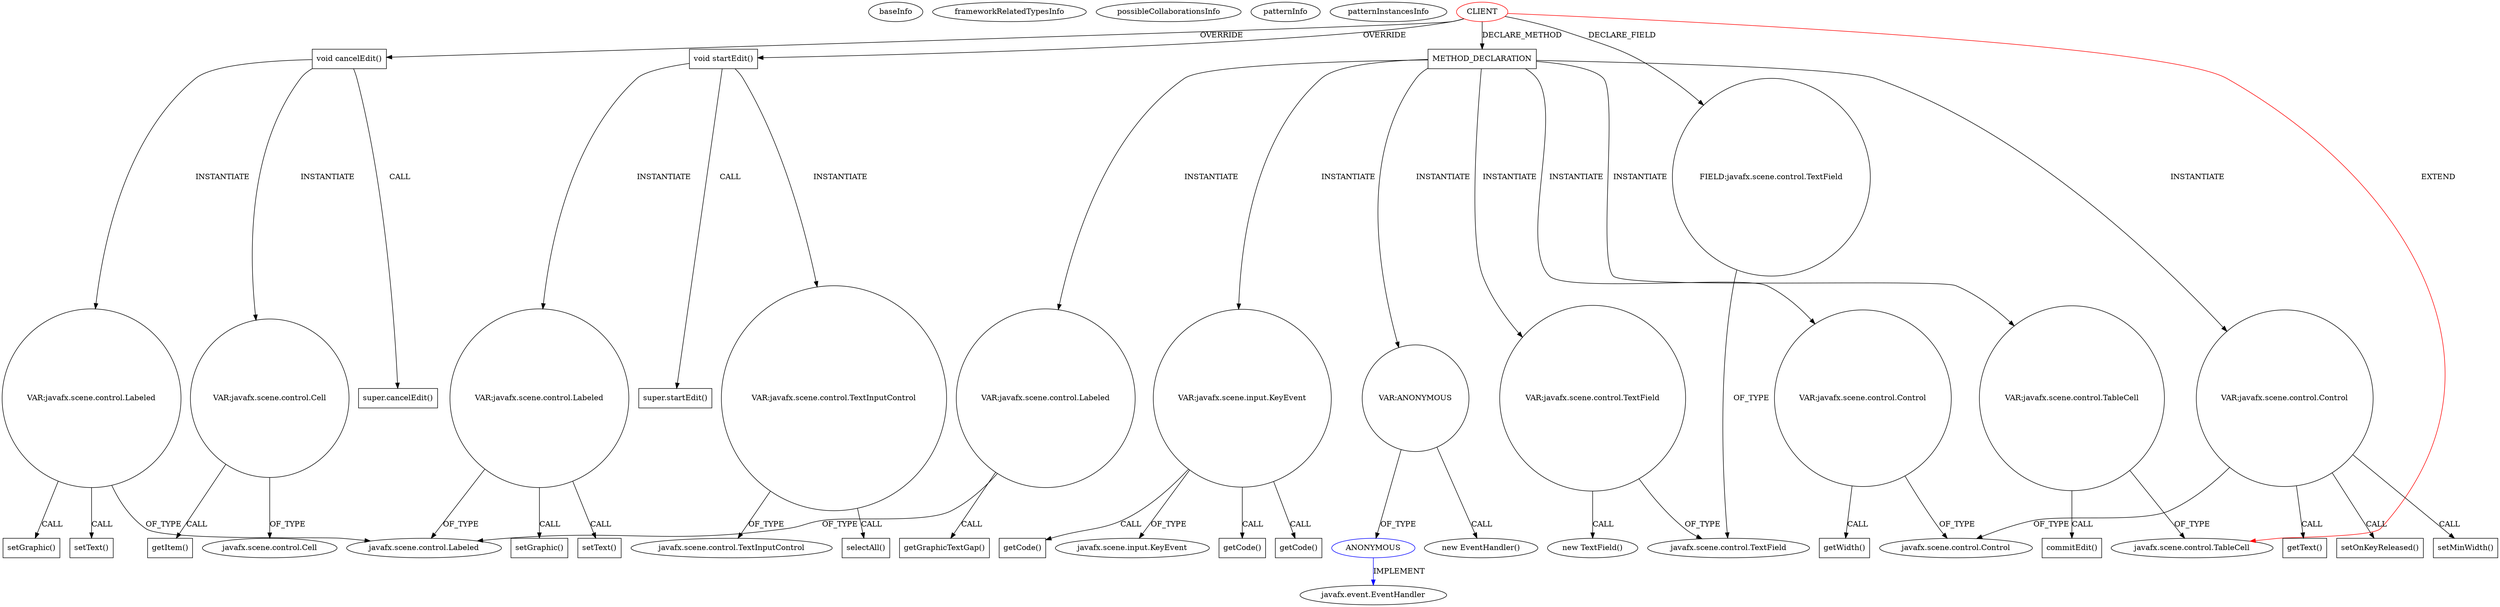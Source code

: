 digraph {
baseInfo[graphId=2629,category="pattern",isAnonymous=false,possibleRelation=true]
frameworkRelatedTypesInfo[0="javafx.scene.control.TableCell"]
possibleCollaborationsInfo[0="2629~INSTANTIATION-CLIENT_METHOD_DECLARATION-~javafx.scene.control.TableCell ~javafx.event.EventHandler ~false~true"]
patternInfo[frequency=3.0,patternRootClient=0]
patternInstancesInfo[0="hock323-eventManager~/hock323-eventManager/EventManager-master/src/eventManager/fx/EditingStringAnnouncementCell.java~EditingStringAnnouncementCell~3048",1="hock323-eventManager~/hock323-eventManager/EventManager-master/src/eventManager/fx/EditingIntegerPrizeCell.java~EditingIntegerPrizeCell~3041",2="hock323-eventManager~/hock323-eventManager/EventManager-master/src/eventManager/fx/EditingIntegerChopCell.java~EditingIntegerChopCell~3039"]
15[label="super.cancelEdit()",vertexType="SUPER_CALL",isFrameworkType=false,shape=box]
14[label="void cancelEdit()",vertexType="OVERRIDING_METHOD_DECLARATION",isFrameworkType=false,shape=box]
0[label="CLIENT",vertexType="ROOT_CLIENT_CLASS_DECLARATION",isFrameworkType=false,color=red]
1[label="javafx.scene.control.TableCell",vertexType="FRAMEWORK_CLASS_TYPE",isFrameworkType=false]
19[label="VAR:javafx.scene.control.Cell",vertexType="VARIABLE_EXPRESION",isFrameworkType=false,shape=circle]
20[label="getItem()",vertexType="INSIDE_CALL",isFrameworkType=false,shape=box]
45[label="METHOD_DECLARATION",vertexType="CLIENT_METHOD_DECLARATION",isFrameworkType=false,shape=box]
61[label="VAR:ANONYMOUS",vertexType="VARIABLE_EXPRESION",isFrameworkType=false,shape=circle]
62[label="ANONYMOUS",vertexType="REFERENCE_ANONYMOUS_DECLARATION",isFrameworkType=false,color=blue]
60[label="new EventHandler()",vertexType="CONSTRUCTOR_CALL",isFrameworkType=false]
4[label="void startEdit()",vertexType="OVERRIDING_METHOD_DECLARATION",isFrameworkType=false,shape=box]
47[label="VAR:javafx.scene.control.TextField",vertexType="VARIABLE_EXPRESION",isFrameworkType=false,shape=circle]
3[label="javafx.scene.control.TextField",vertexType="FRAMEWORK_CLASS_TYPE",isFrameworkType=false]
63[label="javafx.event.EventHandler",vertexType="FRAMEWORK_INTERFACE_TYPE",isFrameworkType=false]
55[label="VAR:javafx.scene.control.Labeled",vertexType="VARIABLE_EXPRESION",isFrameworkType=false,shape=circle]
8[label="javafx.scene.control.Labeled",vertexType="FRAMEWORK_CLASS_TYPE",isFrameworkType=false]
56[label="getGraphicTextGap()",vertexType="INSIDE_CALL",isFrameworkType=false,shape=box]
16[label="VAR:javafx.scene.control.Labeled",vertexType="VARIABLE_EXPRESION",isFrameworkType=false,shape=circle]
23[label="setGraphic()",vertexType="INSIDE_CALL",isFrameworkType=false,shape=box]
17[label="setText()",vertexType="INSIDE_CALL",isFrameworkType=false,shape=box]
6[label="VAR:javafx.scene.control.Labeled",vertexType="VARIABLE_EXPRESION",isFrameworkType=false,shape=circle]
10[label="setGraphic()",vertexType="INSIDE_CALL",isFrameworkType=false,shape=box]
7[label="setText()",vertexType="INSIDE_CALL",isFrameworkType=false,shape=box]
5[label="super.startEdit()",vertexType="SUPER_CALL",isFrameworkType=false,shape=box]
11[label="VAR:javafx.scene.control.TextInputControl",vertexType="VARIABLE_EXPRESION",isFrameworkType=false,shape=circle]
12[label="selectAll()",vertexType="INSIDE_CALL",isFrameworkType=false,shape=box]
69[label="VAR:javafx.scene.control.TableCell",vertexType="VARIABLE_EXPRESION",isFrameworkType=false,shape=circle]
70[label="commitEdit()",vertexType="INSIDE_CALL",isFrameworkType=false,shape=box]
13[label="javafx.scene.control.TextInputControl",vertexType="FRAMEWORK_CLASS_TYPE",isFrameworkType=false]
52[label="VAR:javafx.scene.control.Control",vertexType="VARIABLE_EXPRESION",isFrameworkType=false,shape=circle]
51[label="javafx.scene.control.Control",vertexType="FRAMEWORK_CLASS_TYPE",isFrameworkType=false]
49[label="VAR:javafx.scene.control.Control",vertexType="VARIABLE_EXPRESION",isFrameworkType=false,shape=circle]
73[label="getText()",vertexType="INSIDE_CALL",isFrameworkType=false,shape=box]
53[label="getWidth()",vertexType="INSIDE_CALL",isFrameworkType=false,shape=box]
59[label="setOnKeyReleased()",vertexType="INSIDE_CALL",isFrameworkType=false,shape=box]
50[label="setMinWidth()",vertexType="INSIDE_CALL",isFrameworkType=false,shape=box]
64[label="VAR:javafx.scene.input.KeyEvent",vertexType="VARIABLE_EXPRESION",isFrameworkType=false,shape=circle]
68[label="getCode()",vertexType="INSIDE_CALL",isFrameworkType=false,shape=box]
65[label="getCode()",vertexType="INSIDE_CALL",isFrameworkType=false,shape=box]
75[label="getCode()",vertexType="INSIDE_CALL",isFrameworkType=false,shape=box]
66[label="javafx.scene.input.KeyEvent",vertexType="FRAMEWORK_CLASS_TYPE",isFrameworkType=false]
2[label="FIELD:javafx.scene.control.TextField",vertexType="FIELD_DECLARATION",isFrameworkType=false,shape=circle]
46[label="new TextField()",vertexType="CONSTRUCTOR_CALL",isFrameworkType=false]
21[label="javafx.scene.control.Cell",vertexType="FRAMEWORK_CLASS_TYPE",isFrameworkType=false]
4->5[label="CALL"]
11->13[label="OF_TYPE"]
6->8[label="OF_TYPE"]
45->55[label="INSTANTIATE"]
45->61[label="INSTANTIATE"]
55->8[label="OF_TYPE"]
45->64[label="INSTANTIATE"]
45->47[label="INSTANTIATE"]
61->60[label="CALL"]
49->51[label="OF_TYPE"]
0->45[label="DECLARE_METHOD"]
2->3[label="OF_TYPE"]
61->62[label="OF_TYPE"]
0->1[label="EXTEND",color=red]
64->75[label="CALL"]
19->20[label="CALL"]
0->4[label="OVERRIDE"]
45->49[label="INSTANTIATE"]
55->56[label="CALL"]
16->8[label="OF_TYPE"]
0->14[label="OVERRIDE"]
14->16[label="INSTANTIATE"]
16->17[label="CALL"]
45->69[label="INSTANTIATE"]
62->63[label="IMPLEMENT",color=blue]
69->1[label="OF_TYPE"]
4->11[label="INSTANTIATE"]
52->53[label="CALL"]
6->7[label="CALL"]
19->21[label="OF_TYPE"]
52->51[label="OF_TYPE"]
49->50[label="CALL"]
47->46[label="CALL"]
14->15[label="CALL"]
64->68[label="CALL"]
4->6[label="INSTANTIATE"]
45->52[label="INSTANTIATE"]
69->70[label="CALL"]
11->12[label="CALL"]
47->3[label="OF_TYPE"]
64->65[label="CALL"]
14->19[label="INSTANTIATE"]
0->2[label="DECLARE_FIELD"]
64->66[label="OF_TYPE"]
49->59[label="CALL"]
16->23[label="CALL"]
6->10[label="CALL"]
49->73[label="CALL"]
}
